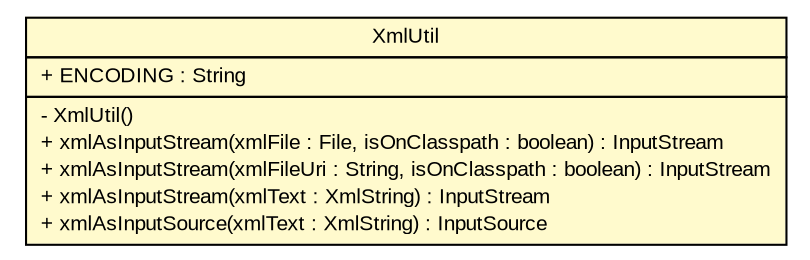 #!/usr/local/bin/dot
#
# Class diagram 
# Generated by UMLGraph version R5_6_6-6-g3bdff0 (http://www.umlgraph.org/)
#

digraph G {
	edge [fontname="arial",fontsize=10,labelfontname="arial",labelfontsize=10];
	node [fontname="arial",fontsize=10,shape=plaintext];
	nodesep=0.25;
	ranksep=0.5;
	// org.tanjakostic.jcleancim.xml.XmlUtil
	c219347 [label=<<table title="org.tanjakostic.jcleancim.xml.XmlUtil" border="0" cellborder="1" cellspacing="0" cellpadding="2" port="p" bgcolor="lemonChiffon" href="./XmlUtil.html">
		<tr><td><table border="0" cellspacing="0" cellpadding="1">
<tr><td align="center" balign="center"> XmlUtil </td></tr>
		</table></td></tr>
		<tr><td><table border="0" cellspacing="0" cellpadding="1">
<tr><td align="left" balign="left"> + ENCODING : String </td></tr>
		</table></td></tr>
		<tr><td><table border="0" cellspacing="0" cellpadding="1">
<tr><td align="left" balign="left"> - XmlUtil() </td></tr>
<tr><td align="left" balign="left"> + xmlAsInputStream(xmlFile : File, isOnClasspath : boolean) : InputStream </td></tr>
<tr><td align="left" balign="left"> + xmlAsInputStream(xmlFileUri : String, isOnClasspath : boolean) : InputStream </td></tr>
<tr><td align="left" balign="left"> + xmlAsInputStream(xmlText : XmlString) : InputStream </td></tr>
<tr><td align="left" balign="left"> + xmlAsInputSource(xmlText : XmlString) : InputSource </td></tr>
		</table></td></tr>
		</table>>, URL="./XmlUtil.html", fontname="arial", fontcolor="black", fontsize=10.0];
}

